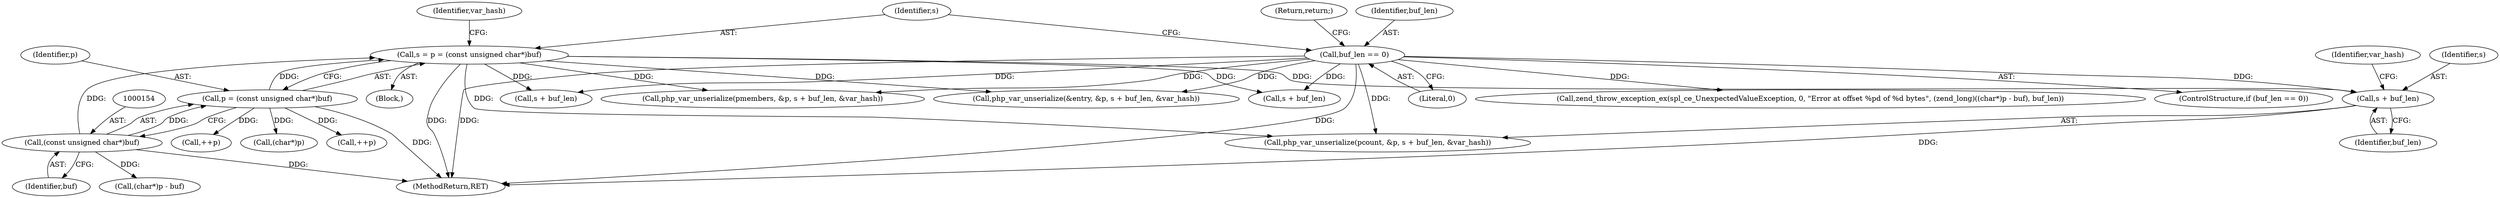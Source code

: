 digraph "0_php-src_61cdd1255d5b9c8453be71aacbbf682796ac77d4@pointer" {
"1000185" [label="(Call,s + buf_len)"];
"1000149" [label="(Call,s = p = (const unsigned char*)buf)"];
"1000151" [label="(Call,p = (const unsigned char*)buf)"];
"1000153" [label="(Call,(const unsigned char*)buf)"];
"1000144" [label="(Call,buf_len == 0)"];
"1000146" [label="(Literal,0)"];
"1000243" [label="(Call,s + buf_len)"];
"1000450" [label="(Call,zend_throw_exception_ex(spl_ce_UnexpectedValueException, 0, \"Error at offset %pd of %d bytes\", (zend_long)((char*)p - buf), buf_len))"];
"1000114" [label="(Block,)"];
"1000152" [label="(Identifier,p)"];
"1000144" [label="(Call,buf_len == 0)"];
"1000166" [label="(Call,++p)"];
"1000148" [label="(Return,return;)"];
"1000187" [label="(Identifier,buf_len)"];
"1000457" [label="(Call,(char*)p)"];
"1000456" [label="(Call,(char*)p - buf)"];
"1000426" [label="(Call,s + buf_len)"];
"1000186" [label="(Identifier,s)"];
"1000151" [label="(Call,p = (const unsigned char*)buf)"];
"1000181" [label="(Call,php_var_unserialize(pcount, &p, s + buf_len, &var_hash))"];
"1000150" [label="(Identifier,s)"];
"1000463" [label="(MethodReturn,RET)"];
"1000171" [label="(Call,++p)"];
"1000149" [label="(Call,s = p = (const unsigned char*)buf)"];
"1000153" [label="(Call,(const unsigned char*)buf)"];
"1000143" [label="(ControlStructure,if (buf_len == 0))"];
"1000185" [label="(Call,s + buf_len)"];
"1000155" [label="(Identifier,buf)"];
"1000157" [label="(Identifier,var_hash)"];
"1000189" [label="(Identifier,var_hash)"];
"1000238" [label="(Call,php_var_unserialize(&entry, &p, s + buf_len, &var_hash))"];
"1000422" [label="(Call,php_var_unserialize(pmembers, &p, s + buf_len, &var_hash))"];
"1000145" [label="(Identifier,buf_len)"];
"1000185" -> "1000181"  [label="AST: "];
"1000185" -> "1000187"  [label="CFG: "];
"1000186" -> "1000185"  [label="AST: "];
"1000187" -> "1000185"  [label="AST: "];
"1000189" -> "1000185"  [label="CFG: "];
"1000185" -> "1000463"  [label="DDG: "];
"1000149" -> "1000185"  [label="DDG: "];
"1000144" -> "1000185"  [label="DDG: "];
"1000149" -> "1000114"  [label="AST: "];
"1000149" -> "1000151"  [label="CFG: "];
"1000150" -> "1000149"  [label="AST: "];
"1000151" -> "1000149"  [label="AST: "];
"1000157" -> "1000149"  [label="CFG: "];
"1000149" -> "1000463"  [label="DDG: "];
"1000151" -> "1000149"  [label="DDG: "];
"1000153" -> "1000149"  [label="DDG: "];
"1000149" -> "1000181"  [label="DDG: "];
"1000149" -> "1000238"  [label="DDG: "];
"1000149" -> "1000243"  [label="DDG: "];
"1000149" -> "1000422"  [label="DDG: "];
"1000149" -> "1000426"  [label="DDG: "];
"1000151" -> "1000153"  [label="CFG: "];
"1000152" -> "1000151"  [label="AST: "];
"1000153" -> "1000151"  [label="AST: "];
"1000151" -> "1000463"  [label="DDG: "];
"1000153" -> "1000151"  [label="DDG: "];
"1000151" -> "1000166"  [label="DDG: "];
"1000151" -> "1000171"  [label="DDG: "];
"1000151" -> "1000457"  [label="DDG: "];
"1000153" -> "1000155"  [label="CFG: "];
"1000154" -> "1000153"  [label="AST: "];
"1000155" -> "1000153"  [label="AST: "];
"1000153" -> "1000463"  [label="DDG: "];
"1000153" -> "1000456"  [label="DDG: "];
"1000144" -> "1000143"  [label="AST: "];
"1000144" -> "1000146"  [label="CFG: "];
"1000145" -> "1000144"  [label="AST: "];
"1000146" -> "1000144"  [label="AST: "];
"1000148" -> "1000144"  [label="CFG: "];
"1000150" -> "1000144"  [label="CFG: "];
"1000144" -> "1000463"  [label="DDG: "];
"1000144" -> "1000463"  [label="DDG: "];
"1000144" -> "1000181"  [label="DDG: "];
"1000144" -> "1000238"  [label="DDG: "];
"1000144" -> "1000243"  [label="DDG: "];
"1000144" -> "1000422"  [label="DDG: "];
"1000144" -> "1000426"  [label="DDG: "];
"1000144" -> "1000450"  [label="DDG: "];
}

